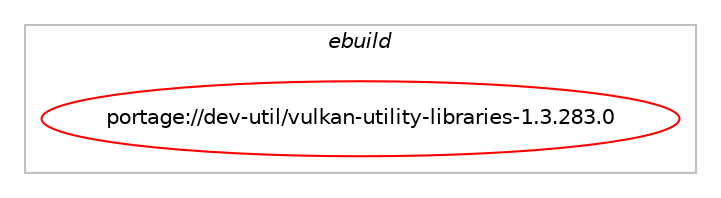 digraph prolog {

# *************
# Graph options
# *************

newrank=true;
concentrate=true;
compound=true;
graph [rankdir=LR,fontname=Helvetica,fontsize=10,ranksep=1.5];#, ranksep=2.5, nodesep=0.2];
edge  [arrowhead=vee];
node  [fontname=Helvetica,fontsize=10];

# **********
# The ebuild
# **********

subgraph cluster_leftcol {
color=gray;
label=<<i>ebuild</i>>;
id [label="portage://dev-util/vulkan-utility-libraries-1.3.283.0", color=red, width=4, href="../dev-util/vulkan-utility-libraries-1.3.283.0.svg"];
}

# ****************
# The dependencies
# ****************

subgraph cluster_midcol {
color=gray;
label=<<i>dependencies</i>>;
subgraph cluster_compile {
fillcolor="#eeeeee";
style=filled;
label=<<i>compile</i>>;
# *** BEGIN UNKNOWN DEPENDENCY TYPE (TODO) ***
# id -> equal(use_conditional_group(positive,test,portage://dev-util/vulkan-utility-libraries-1.3.283.0,[package_dependency(portage://dev-util/vulkan-utility-libraries-1.3.283.0,install,no,dev-cpp,gtest,none,[,,],[],[]),package_dependency(portage://dev-util/vulkan-utility-libraries-1.3.283.0,install,no,dev-cpp,magic_enum,greaterequal,[0.9.2,,,0.9.2],[],[])]))
# *** END UNKNOWN DEPENDENCY TYPE (TODO) ***

# *** BEGIN UNKNOWN DEPENDENCY TYPE (TODO) ***
# id -> equal(package_dependency(portage://dev-util/vulkan-utility-libraries-1.3.283.0,install,no,dev-util,vulkan-headers,tilde,[1.3.283.0,,,1.3.283.0],[],[]))
# *** END UNKNOWN DEPENDENCY TYPE (TODO) ***

}
subgraph cluster_compileandrun {
fillcolor="#eeeeee";
style=filled;
label=<<i>compile and run</i>>;
}
subgraph cluster_run {
fillcolor="#eeeeee";
style=filled;
label=<<i>run</i>>;
# *** BEGIN UNKNOWN DEPENDENCY TYPE (TODO) ***
# id -> equal(package_dependency(portage://dev-util/vulkan-utility-libraries-1.3.283.0,run,weak,media-libs,vulkan-layers,smaller,[1.3.268,,,1.3.268],[],[]))
# *** END UNKNOWN DEPENDENCY TYPE (TODO) ***

}
}

# **************
# The candidates
# **************

subgraph cluster_choices {
rank=same;
color=gray;
label=<<i>candidates</i>>;

}

}
